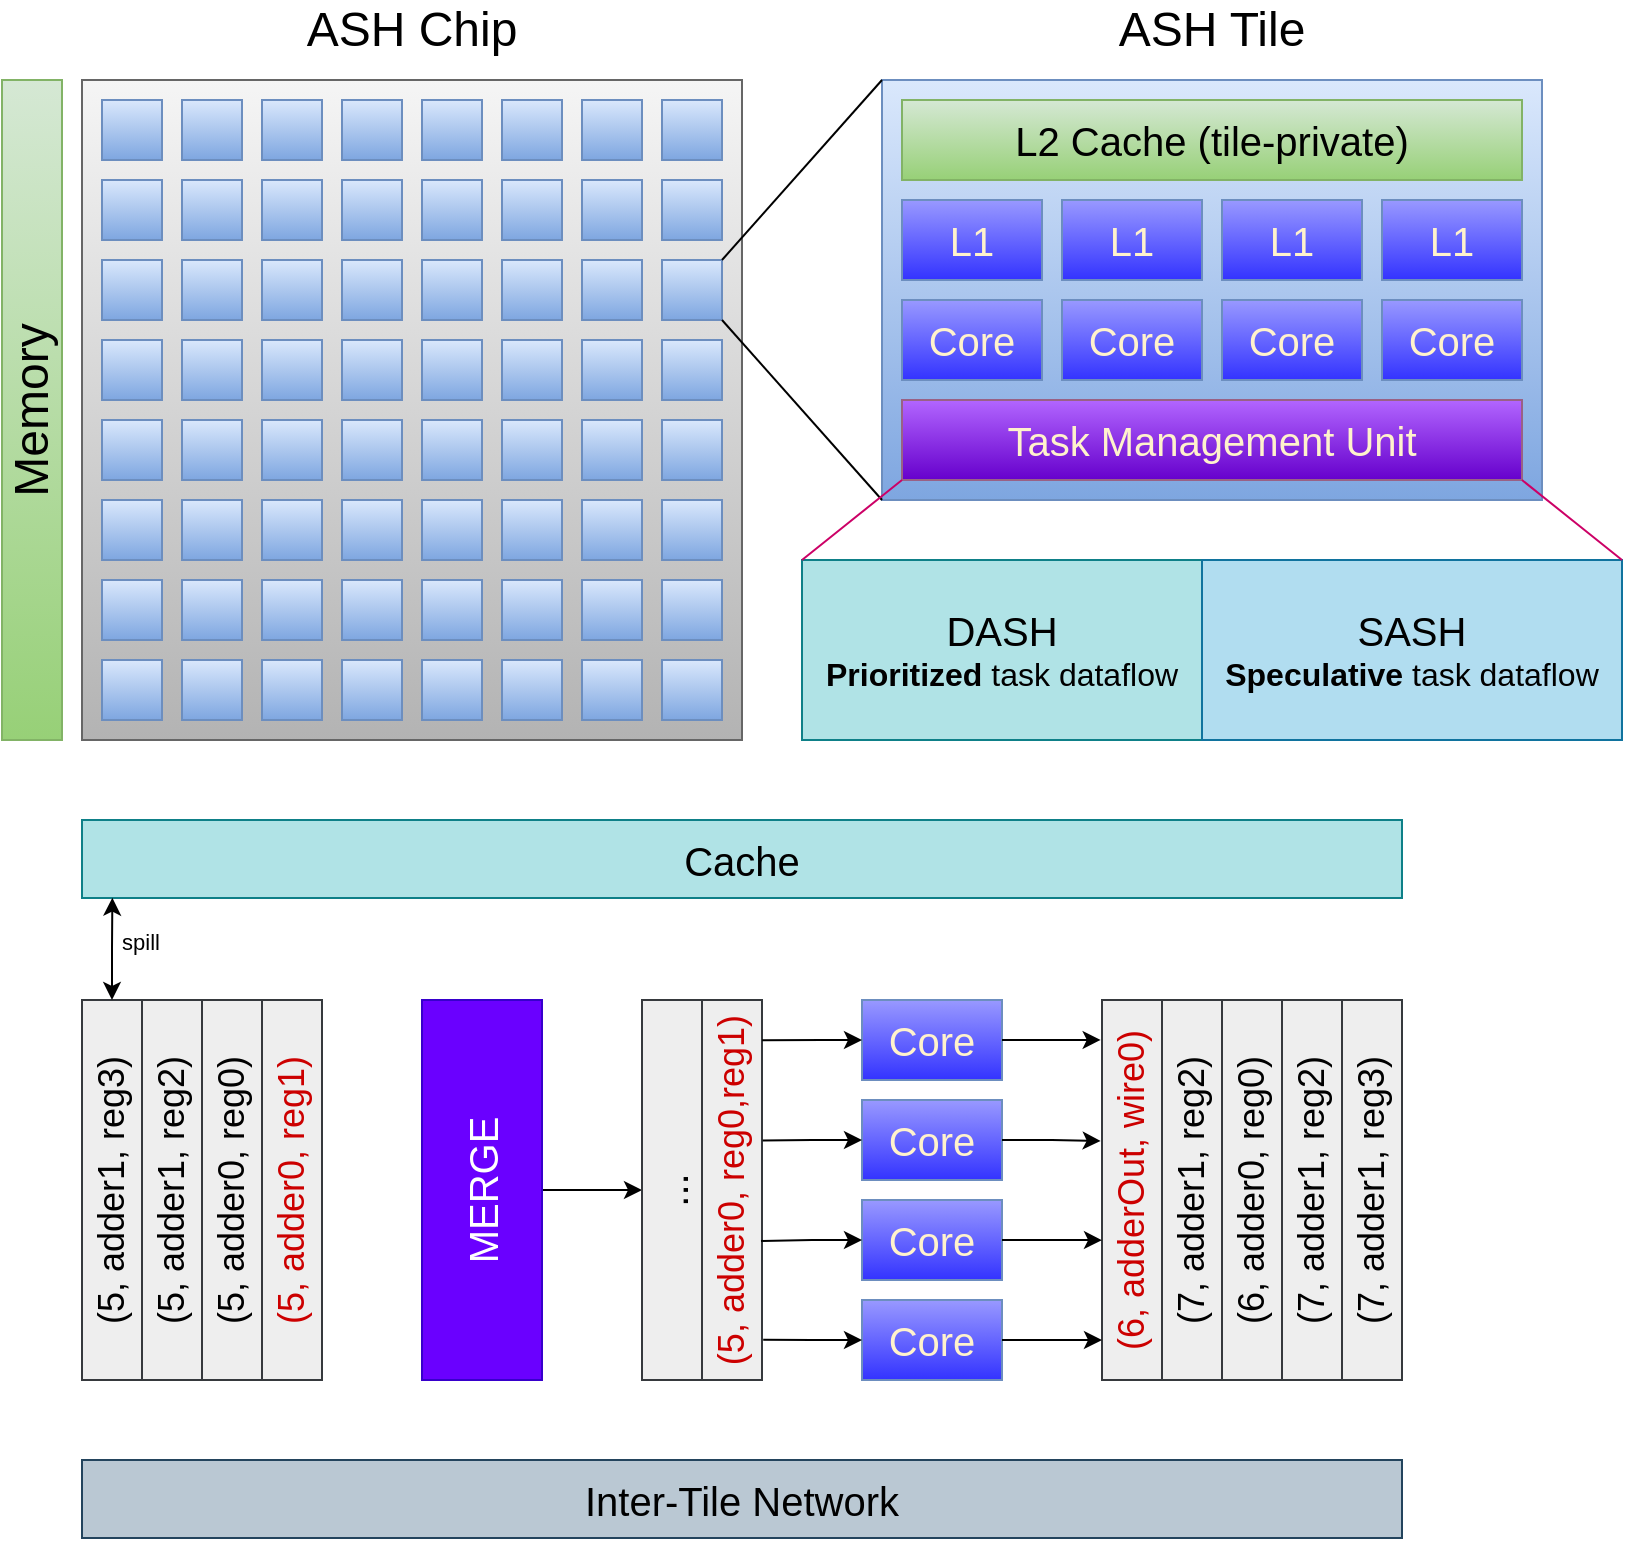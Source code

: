 <mxfile version="24.2.7" type="github">
  <diagram name="第 1 页" id="8St_zcBFbdRRsb5abixS">
    <mxGraphModel dx="989" dy="514" grid="1" gridSize="10" guides="1" tooltips="1" connect="1" arrows="1" fold="1" page="1" pageScale="1" pageWidth="1169" pageHeight="827" math="0" shadow="0">
      <root>
        <mxCell id="0" />
        <mxCell id="1" parent="0" />
        <mxCell id="dPWEsZvaNXeAhvwBhNYO-1" value="" style="rounded=0;whiteSpace=wrap;html=1;fillColor=#f5f5f5;strokeColor=#666666;gradientColor=#b3b3b3;" vertex="1" parent="1">
          <mxGeometry x="80" y="60" width="330" height="330" as="geometry" />
        </mxCell>
        <mxCell id="dPWEsZvaNXeAhvwBhNYO-2" value="" style="rounded=0;whiteSpace=wrap;html=1;fillColor=#dae8fc;gradientColor=#7ea6e0;strokeColor=#6c8ebf;" vertex="1" parent="1">
          <mxGeometry x="90" y="70" width="30" height="30" as="geometry" />
        </mxCell>
        <mxCell id="dPWEsZvaNXeAhvwBhNYO-3" value="" style="rounded=0;whiteSpace=wrap;html=1;fillColor=#dae8fc;gradientColor=#7ea6e0;strokeColor=#6c8ebf;" vertex="1" parent="1">
          <mxGeometry x="130" y="70" width="30" height="30" as="geometry" />
        </mxCell>
        <mxCell id="dPWEsZvaNXeAhvwBhNYO-4" value="" style="rounded=0;whiteSpace=wrap;html=1;fillColor=#dae8fc;gradientColor=#7ea6e0;strokeColor=#6c8ebf;" vertex="1" parent="1">
          <mxGeometry x="170" y="70" width="30" height="30" as="geometry" />
        </mxCell>
        <mxCell id="dPWEsZvaNXeAhvwBhNYO-5" value="" style="rounded=0;whiteSpace=wrap;html=1;fillColor=#dae8fc;gradientColor=#7ea6e0;strokeColor=#6c8ebf;" vertex="1" parent="1">
          <mxGeometry x="210" y="70" width="30" height="30" as="geometry" />
        </mxCell>
        <mxCell id="dPWEsZvaNXeAhvwBhNYO-6" value="" style="rounded=0;whiteSpace=wrap;html=1;fillColor=#dae8fc;gradientColor=#7ea6e0;strokeColor=#6c8ebf;" vertex="1" parent="1">
          <mxGeometry x="250" y="70" width="30" height="30" as="geometry" />
        </mxCell>
        <mxCell id="dPWEsZvaNXeAhvwBhNYO-7" value="" style="rounded=0;whiteSpace=wrap;html=1;fillColor=#dae8fc;gradientColor=#7ea6e0;strokeColor=#6c8ebf;" vertex="1" parent="1">
          <mxGeometry x="290" y="70" width="30" height="30" as="geometry" />
        </mxCell>
        <mxCell id="dPWEsZvaNXeAhvwBhNYO-8" value="" style="rounded=0;whiteSpace=wrap;html=1;fillColor=#dae8fc;gradientColor=#7ea6e0;strokeColor=#6c8ebf;" vertex="1" parent="1">
          <mxGeometry x="330" y="70" width="30" height="30" as="geometry" />
        </mxCell>
        <mxCell id="dPWEsZvaNXeAhvwBhNYO-9" value="" style="rounded=0;whiteSpace=wrap;html=1;fillColor=#dae8fc;gradientColor=#7ea6e0;strokeColor=#6c8ebf;" vertex="1" parent="1">
          <mxGeometry x="370" y="70" width="30" height="30" as="geometry" />
        </mxCell>
        <mxCell id="dPWEsZvaNXeAhvwBhNYO-10" value="" style="rounded=0;whiteSpace=wrap;html=1;fillColor=#dae8fc;gradientColor=#7ea6e0;strokeColor=#6c8ebf;" vertex="1" parent="1">
          <mxGeometry x="90" y="110" width="30" height="30" as="geometry" />
        </mxCell>
        <mxCell id="dPWEsZvaNXeAhvwBhNYO-11" value="" style="rounded=0;whiteSpace=wrap;html=1;fillColor=#dae8fc;gradientColor=#7ea6e0;strokeColor=#6c8ebf;" vertex="1" parent="1">
          <mxGeometry x="130" y="110" width="30" height="30" as="geometry" />
        </mxCell>
        <mxCell id="dPWEsZvaNXeAhvwBhNYO-12" value="" style="rounded=0;whiteSpace=wrap;html=1;fillColor=#dae8fc;gradientColor=#7ea6e0;strokeColor=#6c8ebf;" vertex="1" parent="1">
          <mxGeometry x="170" y="110" width="30" height="30" as="geometry" />
        </mxCell>
        <mxCell id="dPWEsZvaNXeAhvwBhNYO-13" value="" style="rounded=0;whiteSpace=wrap;html=1;fillColor=#dae8fc;gradientColor=#7ea6e0;strokeColor=#6c8ebf;" vertex="1" parent="1">
          <mxGeometry x="210" y="110" width="30" height="30" as="geometry" />
        </mxCell>
        <mxCell id="dPWEsZvaNXeAhvwBhNYO-14" value="" style="rounded=0;whiteSpace=wrap;html=1;fillColor=#dae8fc;gradientColor=#7ea6e0;strokeColor=#6c8ebf;" vertex="1" parent="1">
          <mxGeometry x="250" y="110" width="30" height="30" as="geometry" />
        </mxCell>
        <mxCell id="dPWEsZvaNXeAhvwBhNYO-15" value="" style="rounded=0;whiteSpace=wrap;html=1;fillColor=#dae8fc;gradientColor=#7ea6e0;strokeColor=#6c8ebf;" vertex="1" parent="1">
          <mxGeometry x="290" y="110" width="30" height="30" as="geometry" />
        </mxCell>
        <mxCell id="dPWEsZvaNXeAhvwBhNYO-16" value="" style="rounded=0;whiteSpace=wrap;html=1;fillColor=#dae8fc;gradientColor=#7ea6e0;strokeColor=#6c8ebf;" vertex="1" parent="1">
          <mxGeometry x="330" y="110" width="30" height="30" as="geometry" />
        </mxCell>
        <mxCell id="dPWEsZvaNXeAhvwBhNYO-17" value="" style="rounded=0;whiteSpace=wrap;html=1;fillColor=#dae8fc;gradientColor=#7ea6e0;strokeColor=#6c8ebf;" vertex="1" parent="1">
          <mxGeometry x="370" y="110" width="30" height="30" as="geometry" />
        </mxCell>
        <mxCell id="dPWEsZvaNXeAhvwBhNYO-18" value="" style="rounded=0;whiteSpace=wrap;html=1;fillColor=#dae8fc;gradientColor=#7ea6e0;strokeColor=#6c8ebf;" vertex="1" parent="1">
          <mxGeometry x="90" y="150" width="30" height="30" as="geometry" />
        </mxCell>
        <mxCell id="dPWEsZvaNXeAhvwBhNYO-19" value="" style="rounded=0;whiteSpace=wrap;html=1;fillColor=#dae8fc;gradientColor=#7ea6e0;strokeColor=#6c8ebf;" vertex="1" parent="1">
          <mxGeometry x="130" y="150" width="30" height="30" as="geometry" />
        </mxCell>
        <mxCell id="dPWEsZvaNXeAhvwBhNYO-20" value="" style="rounded=0;whiteSpace=wrap;html=1;fillColor=#dae8fc;gradientColor=#7ea6e0;strokeColor=#6c8ebf;" vertex="1" parent="1">
          <mxGeometry x="170" y="150" width="30" height="30" as="geometry" />
        </mxCell>
        <mxCell id="dPWEsZvaNXeAhvwBhNYO-21" value="" style="rounded=0;whiteSpace=wrap;html=1;fillColor=#dae8fc;gradientColor=#7ea6e0;strokeColor=#6c8ebf;" vertex="1" parent="1">
          <mxGeometry x="210" y="150" width="30" height="30" as="geometry" />
        </mxCell>
        <mxCell id="dPWEsZvaNXeAhvwBhNYO-22" value="" style="rounded=0;whiteSpace=wrap;html=1;fillColor=#dae8fc;gradientColor=#7ea6e0;strokeColor=#6c8ebf;" vertex="1" parent="1">
          <mxGeometry x="250" y="150" width="30" height="30" as="geometry" />
        </mxCell>
        <mxCell id="dPWEsZvaNXeAhvwBhNYO-23" value="" style="rounded=0;whiteSpace=wrap;html=1;fillColor=#dae8fc;gradientColor=#7ea6e0;strokeColor=#6c8ebf;" vertex="1" parent="1">
          <mxGeometry x="290" y="150" width="30" height="30" as="geometry" />
        </mxCell>
        <mxCell id="dPWEsZvaNXeAhvwBhNYO-24" value="" style="rounded=0;whiteSpace=wrap;html=1;fillColor=#dae8fc;gradientColor=#7ea6e0;strokeColor=#6c8ebf;" vertex="1" parent="1">
          <mxGeometry x="330" y="150" width="30" height="30" as="geometry" />
        </mxCell>
        <mxCell id="dPWEsZvaNXeAhvwBhNYO-25" value="" style="rounded=0;whiteSpace=wrap;html=1;fillColor=#dae8fc;gradientColor=#7ea6e0;strokeColor=#6c8ebf;" vertex="1" parent="1">
          <mxGeometry x="370" y="150" width="30" height="30" as="geometry" />
        </mxCell>
        <mxCell id="dPWEsZvaNXeAhvwBhNYO-26" value="" style="rounded=0;whiteSpace=wrap;html=1;fillColor=#dae8fc;gradientColor=#7ea6e0;strokeColor=#6c8ebf;" vertex="1" parent="1">
          <mxGeometry x="90" y="190" width="30" height="30" as="geometry" />
        </mxCell>
        <mxCell id="dPWEsZvaNXeAhvwBhNYO-27" value="" style="rounded=0;whiteSpace=wrap;html=1;fillColor=#dae8fc;gradientColor=#7ea6e0;strokeColor=#6c8ebf;" vertex="1" parent="1">
          <mxGeometry x="130" y="190" width="30" height="30" as="geometry" />
        </mxCell>
        <mxCell id="dPWEsZvaNXeAhvwBhNYO-28" value="" style="rounded=0;whiteSpace=wrap;html=1;fillColor=#dae8fc;gradientColor=#7ea6e0;strokeColor=#6c8ebf;" vertex="1" parent="1">
          <mxGeometry x="170" y="190" width="30" height="30" as="geometry" />
        </mxCell>
        <mxCell id="dPWEsZvaNXeAhvwBhNYO-29" value="" style="rounded=0;whiteSpace=wrap;html=1;fillColor=#dae8fc;gradientColor=#7ea6e0;strokeColor=#6c8ebf;" vertex="1" parent="1">
          <mxGeometry x="210" y="190" width="30" height="30" as="geometry" />
        </mxCell>
        <mxCell id="dPWEsZvaNXeAhvwBhNYO-30" value="" style="rounded=0;whiteSpace=wrap;html=1;fillColor=#dae8fc;gradientColor=#7ea6e0;strokeColor=#6c8ebf;" vertex="1" parent="1">
          <mxGeometry x="250" y="190" width="30" height="30" as="geometry" />
        </mxCell>
        <mxCell id="dPWEsZvaNXeAhvwBhNYO-31" value="" style="rounded=0;whiteSpace=wrap;html=1;fillColor=#dae8fc;gradientColor=#7ea6e0;strokeColor=#6c8ebf;" vertex="1" parent="1">
          <mxGeometry x="290" y="190" width="30" height="30" as="geometry" />
        </mxCell>
        <mxCell id="dPWEsZvaNXeAhvwBhNYO-32" value="" style="rounded=0;whiteSpace=wrap;html=1;fillColor=#dae8fc;gradientColor=#7ea6e0;strokeColor=#6c8ebf;" vertex="1" parent="1">
          <mxGeometry x="330" y="190" width="30" height="30" as="geometry" />
        </mxCell>
        <mxCell id="dPWEsZvaNXeAhvwBhNYO-33" value="" style="rounded=0;whiteSpace=wrap;html=1;fillColor=#dae8fc;gradientColor=#7ea6e0;strokeColor=#6c8ebf;" vertex="1" parent="1">
          <mxGeometry x="370" y="190" width="30" height="30" as="geometry" />
        </mxCell>
        <mxCell id="dPWEsZvaNXeAhvwBhNYO-34" value="" style="rounded=0;whiteSpace=wrap;html=1;fillColor=#dae8fc;gradientColor=#7ea6e0;strokeColor=#6c8ebf;" vertex="1" parent="1">
          <mxGeometry x="90" y="230" width="30" height="30" as="geometry" />
        </mxCell>
        <mxCell id="dPWEsZvaNXeAhvwBhNYO-35" value="" style="rounded=0;whiteSpace=wrap;html=1;fillColor=#dae8fc;gradientColor=#7ea6e0;strokeColor=#6c8ebf;" vertex="1" parent="1">
          <mxGeometry x="130" y="230" width="30" height="30" as="geometry" />
        </mxCell>
        <mxCell id="dPWEsZvaNXeAhvwBhNYO-36" value="" style="rounded=0;whiteSpace=wrap;html=1;fillColor=#dae8fc;gradientColor=#7ea6e0;strokeColor=#6c8ebf;" vertex="1" parent="1">
          <mxGeometry x="170" y="230" width="30" height="30" as="geometry" />
        </mxCell>
        <mxCell id="dPWEsZvaNXeAhvwBhNYO-37" value="" style="rounded=0;whiteSpace=wrap;html=1;fillColor=#dae8fc;gradientColor=#7ea6e0;strokeColor=#6c8ebf;" vertex="1" parent="1">
          <mxGeometry x="210" y="230" width="30" height="30" as="geometry" />
        </mxCell>
        <mxCell id="dPWEsZvaNXeAhvwBhNYO-38" value="" style="rounded=0;whiteSpace=wrap;html=1;fillColor=#dae8fc;gradientColor=#7ea6e0;strokeColor=#6c8ebf;" vertex="1" parent="1">
          <mxGeometry x="250" y="230" width="30" height="30" as="geometry" />
        </mxCell>
        <mxCell id="dPWEsZvaNXeAhvwBhNYO-39" value="" style="rounded=0;whiteSpace=wrap;html=1;fillColor=#dae8fc;gradientColor=#7ea6e0;strokeColor=#6c8ebf;" vertex="1" parent="1">
          <mxGeometry x="290" y="230" width="30" height="30" as="geometry" />
        </mxCell>
        <mxCell id="dPWEsZvaNXeAhvwBhNYO-40" value="" style="rounded=0;whiteSpace=wrap;html=1;fillColor=#dae8fc;gradientColor=#7ea6e0;strokeColor=#6c8ebf;" vertex="1" parent="1">
          <mxGeometry x="330" y="230" width="30" height="30" as="geometry" />
        </mxCell>
        <mxCell id="dPWEsZvaNXeAhvwBhNYO-41" value="" style="rounded=0;whiteSpace=wrap;html=1;fillColor=#dae8fc;gradientColor=#7ea6e0;strokeColor=#6c8ebf;" vertex="1" parent="1">
          <mxGeometry x="370" y="230" width="30" height="30" as="geometry" />
        </mxCell>
        <mxCell id="dPWEsZvaNXeAhvwBhNYO-42" value="" style="rounded=0;whiteSpace=wrap;html=1;fillColor=#dae8fc;gradientColor=#7ea6e0;strokeColor=#6c8ebf;" vertex="1" parent="1">
          <mxGeometry x="90" y="270" width="30" height="30" as="geometry" />
        </mxCell>
        <mxCell id="dPWEsZvaNXeAhvwBhNYO-43" value="" style="rounded=0;whiteSpace=wrap;html=1;fillColor=#dae8fc;gradientColor=#7ea6e0;strokeColor=#6c8ebf;" vertex="1" parent="1">
          <mxGeometry x="130" y="270" width="30" height="30" as="geometry" />
        </mxCell>
        <mxCell id="dPWEsZvaNXeAhvwBhNYO-44" value="" style="rounded=0;whiteSpace=wrap;html=1;fillColor=#dae8fc;gradientColor=#7ea6e0;strokeColor=#6c8ebf;" vertex="1" parent="1">
          <mxGeometry x="170" y="270" width="30" height="30" as="geometry" />
        </mxCell>
        <mxCell id="dPWEsZvaNXeAhvwBhNYO-45" value="" style="rounded=0;whiteSpace=wrap;html=1;fillColor=#dae8fc;gradientColor=#7ea6e0;strokeColor=#6c8ebf;" vertex="1" parent="1">
          <mxGeometry x="210" y="270" width="30" height="30" as="geometry" />
        </mxCell>
        <mxCell id="dPWEsZvaNXeAhvwBhNYO-46" value="" style="rounded=0;whiteSpace=wrap;html=1;fillColor=#dae8fc;gradientColor=#7ea6e0;strokeColor=#6c8ebf;" vertex="1" parent="1">
          <mxGeometry x="250" y="270" width="30" height="30" as="geometry" />
        </mxCell>
        <mxCell id="dPWEsZvaNXeAhvwBhNYO-47" value="" style="rounded=0;whiteSpace=wrap;html=1;fillColor=#dae8fc;gradientColor=#7ea6e0;strokeColor=#6c8ebf;" vertex="1" parent="1">
          <mxGeometry x="290" y="270" width="30" height="30" as="geometry" />
        </mxCell>
        <mxCell id="dPWEsZvaNXeAhvwBhNYO-48" value="" style="rounded=0;whiteSpace=wrap;html=1;fillColor=#dae8fc;gradientColor=#7ea6e0;strokeColor=#6c8ebf;" vertex="1" parent="1">
          <mxGeometry x="330" y="270" width="30" height="30" as="geometry" />
        </mxCell>
        <mxCell id="dPWEsZvaNXeAhvwBhNYO-49" value="" style="rounded=0;whiteSpace=wrap;html=1;fillColor=#dae8fc;gradientColor=#7ea6e0;strokeColor=#6c8ebf;" vertex="1" parent="1">
          <mxGeometry x="370" y="270" width="30" height="30" as="geometry" />
        </mxCell>
        <mxCell id="dPWEsZvaNXeAhvwBhNYO-50" value="" style="rounded=0;whiteSpace=wrap;html=1;fillColor=#dae8fc;gradientColor=#7ea6e0;strokeColor=#6c8ebf;" vertex="1" parent="1">
          <mxGeometry x="90" y="310" width="30" height="30" as="geometry" />
        </mxCell>
        <mxCell id="dPWEsZvaNXeAhvwBhNYO-51" value="" style="rounded=0;whiteSpace=wrap;html=1;fillColor=#dae8fc;gradientColor=#7ea6e0;strokeColor=#6c8ebf;" vertex="1" parent="1">
          <mxGeometry x="130" y="310" width="30" height="30" as="geometry" />
        </mxCell>
        <mxCell id="dPWEsZvaNXeAhvwBhNYO-52" value="" style="rounded=0;whiteSpace=wrap;html=1;fillColor=#dae8fc;gradientColor=#7ea6e0;strokeColor=#6c8ebf;" vertex="1" parent="1">
          <mxGeometry x="170" y="310" width="30" height="30" as="geometry" />
        </mxCell>
        <mxCell id="dPWEsZvaNXeAhvwBhNYO-53" value="" style="rounded=0;whiteSpace=wrap;html=1;fillColor=#dae8fc;gradientColor=#7ea6e0;strokeColor=#6c8ebf;" vertex="1" parent="1">
          <mxGeometry x="210" y="310" width="30" height="30" as="geometry" />
        </mxCell>
        <mxCell id="dPWEsZvaNXeAhvwBhNYO-54" value="" style="rounded=0;whiteSpace=wrap;html=1;fillColor=#dae8fc;gradientColor=#7ea6e0;strokeColor=#6c8ebf;" vertex="1" parent="1">
          <mxGeometry x="250" y="310" width="30" height="30" as="geometry" />
        </mxCell>
        <mxCell id="dPWEsZvaNXeAhvwBhNYO-55" value="" style="rounded=0;whiteSpace=wrap;html=1;fillColor=#dae8fc;gradientColor=#7ea6e0;strokeColor=#6c8ebf;" vertex="1" parent="1">
          <mxGeometry x="290" y="310" width="30" height="30" as="geometry" />
        </mxCell>
        <mxCell id="dPWEsZvaNXeAhvwBhNYO-56" value="" style="rounded=0;whiteSpace=wrap;html=1;fillColor=#dae8fc;gradientColor=#7ea6e0;strokeColor=#6c8ebf;" vertex="1" parent="1">
          <mxGeometry x="330" y="310" width="30" height="30" as="geometry" />
        </mxCell>
        <mxCell id="dPWEsZvaNXeAhvwBhNYO-57" value="" style="rounded=0;whiteSpace=wrap;html=1;fillColor=#dae8fc;gradientColor=#7ea6e0;strokeColor=#6c8ebf;" vertex="1" parent="1">
          <mxGeometry x="370" y="310" width="30" height="30" as="geometry" />
        </mxCell>
        <mxCell id="dPWEsZvaNXeAhvwBhNYO-58" value="" style="rounded=0;whiteSpace=wrap;html=1;fillColor=#dae8fc;gradientColor=#7ea6e0;strokeColor=#6c8ebf;" vertex="1" parent="1">
          <mxGeometry x="90" y="350" width="30" height="30" as="geometry" />
        </mxCell>
        <mxCell id="dPWEsZvaNXeAhvwBhNYO-59" value="" style="rounded=0;whiteSpace=wrap;html=1;fillColor=#dae8fc;gradientColor=#7ea6e0;strokeColor=#6c8ebf;" vertex="1" parent="1">
          <mxGeometry x="130" y="350" width="30" height="30" as="geometry" />
        </mxCell>
        <mxCell id="dPWEsZvaNXeAhvwBhNYO-60" value="" style="rounded=0;whiteSpace=wrap;html=1;fillColor=#dae8fc;gradientColor=#7ea6e0;strokeColor=#6c8ebf;" vertex="1" parent="1">
          <mxGeometry x="170" y="350" width="30" height="30" as="geometry" />
        </mxCell>
        <mxCell id="dPWEsZvaNXeAhvwBhNYO-61" value="" style="rounded=0;whiteSpace=wrap;html=1;fillColor=#dae8fc;gradientColor=#7ea6e0;strokeColor=#6c8ebf;" vertex="1" parent="1">
          <mxGeometry x="210" y="350" width="30" height="30" as="geometry" />
        </mxCell>
        <mxCell id="dPWEsZvaNXeAhvwBhNYO-62" value="" style="rounded=0;whiteSpace=wrap;html=1;fillColor=#dae8fc;gradientColor=#7ea6e0;strokeColor=#6c8ebf;" vertex="1" parent="1">
          <mxGeometry x="250" y="350" width="30" height="30" as="geometry" />
        </mxCell>
        <mxCell id="dPWEsZvaNXeAhvwBhNYO-63" value="" style="rounded=0;whiteSpace=wrap;html=1;fillColor=#dae8fc;gradientColor=#7ea6e0;strokeColor=#6c8ebf;" vertex="1" parent="1">
          <mxGeometry x="290" y="350" width="30" height="30" as="geometry" />
        </mxCell>
        <mxCell id="dPWEsZvaNXeAhvwBhNYO-64" value="" style="rounded=0;whiteSpace=wrap;html=1;fillColor=#dae8fc;gradientColor=#7ea6e0;strokeColor=#6c8ebf;" vertex="1" parent="1">
          <mxGeometry x="330" y="350" width="30" height="30" as="geometry" />
        </mxCell>
        <mxCell id="dPWEsZvaNXeAhvwBhNYO-65" value="" style="rounded=0;whiteSpace=wrap;html=1;fillColor=#dae8fc;gradientColor=#7ea6e0;strokeColor=#6c8ebf;" vertex="1" parent="1">
          <mxGeometry x="370" y="350" width="30" height="30" as="geometry" />
        </mxCell>
        <mxCell id="dPWEsZvaNXeAhvwBhNYO-66" value="Memory" style="rounded=0;whiteSpace=wrap;html=1;horizontal=0;fontSize=24;fillColor=#d5e8d4;gradientColor=#97d077;strokeColor=#82b366;" vertex="1" parent="1">
          <mxGeometry x="40" y="60" width="30" height="330" as="geometry" />
        </mxCell>
        <mxCell id="dPWEsZvaNXeAhvwBhNYO-67" value="ASH Chip" style="text;html=1;align=center;verticalAlign=middle;whiteSpace=wrap;rounded=0;fontSize=24;fontStyle=0" vertex="1" parent="1">
          <mxGeometry x="170" y="20" width="150" height="30" as="geometry" />
        </mxCell>
        <mxCell id="dPWEsZvaNXeAhvwBhNYO-68" value="" style="rounded=0;whiteSpace=wrap;html=1;fillColor=#dae8fc;strokeColor=#6c8ebf;gradientColor=#7ea6e0;" vertex="1" parent="1">
          <mxGeometry x="480" y="60" width="330" height="210" as="geometry" />
        </mxCell>
        <mxCell id="dPWEsZvaNXeAhvwBhNYO-69" value="" style="endArrow=none;html=1;rounded=0;entryX=0;entryY=0;entryDx=0;entryDy=0;exitX=1;exitY=0;exitDx=0;exitDy=0;" edge="1" parent="1" source="dPWEsZvaNXeAhvwBhNYO-25" target="dPWEsZvaNXeAhvwBhNYO-68">
          <mxGeometry width="50" height="50" relative="1" as="geometry">
            <mxPoint x="400" y="150" as="sourcePoint" />
            <mxPoint x="450" y="100" as="targetPoint" />
          </mxGeometry>
        </mxCell>
        <mxCell id="dPWEsZvaNXeAhvwBhNYO-70" value="" style="endArrow=none;html=1;rounded=0;entryX=0;entryY=1;entryDx=0;entryDy=0;exitX=1;exitY=1;exitDx=0;exitDy=0;" edge="1" parent="1" source="dPWEsZvaNXeAhvwBhNYO-25" target="dPWEsZvaNXeAhvwBhNYO-68">
          <mxGeometry width="50" height="50" relative="1" as="geometry">
            <mxPoint x="410" y="160" as="sourcePoint" />
            <mxPoint x="490" y="70" as="targetPoint" />
          </mxGeometry>
        </mxCell>
        <mxCell id="dPWEsZvaNXeAhvwBhNYO-71" value="L2 Cache (tile-private)" style="rounded=0;whiteSpace=wrap;html=1;fillColor=#d5e8d4;gradientColor=#97d077;strokeColor=#82b366;fontSize=20;" vertex="1" parent="1">
          <mxGeometry x="490" y="70" width="310" height="40" as="geometry" />
        </mxCell>
        <mxCell id="dPWEsZvaNXeAhvwBhNYO-72" value="ASH Tile" style="text;html=1;align=center;verticalAlign=middle;whiteSpace=wrap;rounded=0;fontSize=24;fontStyle=0" vertex="1" parent="1">
          <mxGeometry x="570" y="20" width="150" height="30" as="geometry" />
        </mxCell>
        <mxCell id="dPWEsZvaNXeAhvwBhNYO-73" value="L1" style="rounded=0;whiteSpace=wrap;html=1;fillColor=#9999FF;gradientColor=#3333FF;strokeColor=#6c8ebf;fontSize=20;fontColor=#FFF2CC;" vertex="1" parent="1">
          <mxGeometry x="490" y="120" width="70" height="40" as="geometry" />
        </mxCell>
        <mxCell id="dPWEsZvaNXeAhvwBhNYO-74" value="L1" style="rounded=0;whiteSpace=wrap;html=1;fillColor=#9999FF;gradientColor=#3333FF;strokeColor=#6c8ebf;fontSize=20;fontColor=#FFF2CC;" vertex="1" parent="1">
          <mxGeometry x="570" y="120" width="70" height="40" as="geometry" />
        </mxCell>
        <mxCell id="dPWEsZvaNXeAhvwBhNYO-75" value="L1" style="rounded=0;whiteSpace=wrap;html=1;fillColor=#9999FF;gradientColor=#3333FF;strokeColor=#6c8ebf;fontSize=20;fontColor=#FFF2CC;" vertex="1" parent="1">
          <mxGeometry x="650" y="120" width="70" height="40" as="geometry" />
        </mxCell>
        <mxCell id="dPWEsZvaNXeAhvwBhNYO-76" value="L1" style="rounded=0;whiteSpace=wrap;html=1;fillColor=#9999FF;gradientColor=#3333FF;strokeColor=#6c8ebf;fontSize=20;fontColor=#FFF2CC;" vertex="1" parent="1">
          <mxGeometry x="730" y="120" width="70" height="40" as="geometry" />
        </mxCell>
        <mxCell id="dPWEsZvaNXeAhvwBhNYO-77" value="Core" style="rounded=0;whiteSpace=wrap;html=1;fillColor=#9999FF;gradientColor=#3333FF;strokeColor=#6c8ebf;fontSize=20;fontColor=#FFF2CC;" vertex="1" parent="1">
          <mxGeometry x="490" y="170" width="70" height="40" as="geometry" />
        </mxCell>
        <mxCell id="dPWEsZvaNXeAhvwBhNYO-78" value="Core" style="rounded=0;whiteSpace=wrap;html=1;fillColor=#9999FF;gradientColor=#3333FF;strokeColor=#6c8ebf;fontSize=20;fontColor=#FFF2CC;" vertex="1" parent="1">
          <mxGeometry x="570" y="170" width="70" height="40" as="geometry" />
        </mxCell>
        <mxCell id="dPWEsZvaNXeAhvwBhNYO-79" value="Core" style="rounded=0;whiteSpace=wrap;html=1;fillColor=#9999FF;gradientColor=#3333FF;strokeColor=#6c8ebf;fontSize=20;fontColor=#FFF2CC;" vertex="1" parent="1">
          <mxGeometry x="650" y="170" width="70" height="40" as="geometry" />
        </mxCell>
        <mxCell id="dPWEsZvaNXeAhvwBhNYO-80" value="Core" style="rounded=0;whiteSpace=wrap;html=1;fillColor=#9999FF;gradientColor=#3333FF;strokeColor=#6c8ebf;fontSize=20;fontColor=#FFF2CC;" vertex="1" parent="1">
          <mxGeometry x="730" y="170" width="70" height="40" as="geometry" />
        </mxCell>
        <mxCell id="dPWEsZvaNXeAhvwBhNYO-81" value="Task Management Unit" style="rounded=0;whiteSpace=wrap;html=1;fillColor=#B266FF;gradientColor=#6600CC;strokeColor=#996185;fontSize=20;fontColor=#FFF2CC;" vertex="1" parent="1">
          <mxGeometry x="490" y="220" width="310" height="40" as="geometry" />
        </mxCell>
        <mxCell id="dPWEsZvaNXeAhvwBhNYO-82" value="&lt;font style=&quot;font-size: 20px;&quot;&gt;DASH&lt;/font&gt;&lt;div style=&quot;font-size: 16px;&quot;&gt;&lt;b&gt;Prioritized&lt;/b&gt; task dataflow&lt;/div&gt;" style="rounded=0;whiteSpace=wrap;html=1;fillColor=#b0e3e6;strokeColor=#0e8088;" vertex="1" parent="1">
          <mxGeometry x="440" y="300" width="200" height="90" as="geometry" />
        </mxCell>
        <mxCell id="dPWEsZvaNXeAhvwBhNYO-83" value="&lt;font style=&quot;font-size: 20px;&quot;&gt;SASH&lt;/font&gt;&lt;div style=&quot;font-size: 16px;&quot;&gt;&lt;b&gt;Speculative&lt;/b&gt; task dataflow&lt;/div&gt;" style="rounded=0;whiteSpace=wrap;html=1;fillColor=#b1ddf0;strokeColor=#10739e;" vertex="1" parent="1">
          <mxGeometry x="640" y="300" width="210" height="90" as="geometry" />
        </mxCell>
        <mxCell id="dPWEsZvaNXeAhvwBhNYO-84" value="" style="endArrow=none;html=1;rounded=0;entryX=0;entryY=0;entryDx=0;entryDy=0;exitX=0;exitY=1;exitDx=0;exitDy=0;fontColor=#67AB9F;strokeColor=#CC0066;" edge="1" parent="1" source="dPWEsZvaNXeAhvwBhNYO-81" target="dPWEsZvaNXeAhvwBhNYO-82">
          <mxGeometry width="50" height="50" relative="1" as="geometry">
            <mxPoint x="410" y="190" as="sourcePoint" />
            <mxPoint x="490" y="280" as="targetPoint" />
            <Array as="points" />
          </mxGeometry>
        </mxCell>
        <mxCell id="dPWEsZvaNXeAhvwBhNYO-85" value="" style="endArrow=none;html=1;rounded=0;entryX=1;entryY=0;entryDx=0;entryDy=0;exitX=1;exitY=1;exitDx=0;exitDy=0;fontColor=#67AB9F;strokeColor=#CC0066;" edge="1" parent="1" source="dPWEsZvaNXeAhvwBhNYO-81" target="dPWEsZvaNXeAhvwBhNYO-83">
          <mxGeometry width="50" height="50" relative="1" as="geometry">
            <mxPoint x="500" y="270" as="sourcePoint" />
            <mxPoint x="480" y="310" as="targetPoint" />
            <Array as="points" />
          </mxGeometry>
        </mxCell>
        <mxCell id="dPWEsZvaNXeAhvwBhNYO-86" value="(5, adder1, reg3)" style="rounded=0;whiteSpace=wrap;html=1;horizontal=0;fontSize=18;fillColor=#eeeeee;strokeColor=#36393d;" vertex="1" parent="1">
          <mxGeometry x="80" y="520" width="30" height="190" as="geometry" />
        </mxCell>
        <mxCell id="dPWEsZvaNXeAhvwBhNYO-87" value="(5, adder1, reg2)" style="rounded=0;whiteSpace=wrap;html=1;horizontal=0;fontSize=18;fillColor=#eeeeee;strokeColor=#36393d;" vertex="1" parent="1">
          <mxGeometry x="110" y="520" width="30" height="190" as="geometry" />
        </mxCell>
        <mxCell id="dPWEsZvaNXeAhvwBhNYO-88" value="(5, adder0, reg0)" style="rounded=0;whiteSpace=wrap;html=1;horizontal=0;fontSize=18;fillColor=#eeeeee;strokeColor=#36393d;" vertex="1" parent="1">
          <mxGeometry x="140" y="520" width="30" height="190" as="geometry" />
        </mxCell>
        <mxCell id="dPWEsZvaNXeAhvwBhNYO-89" value="(5, adder0, reg1)" style="rounded=0;whiteSpace=wrap;html=1;horizontal=0;fontSize=18;fillColor=#eeeeee;strokeColor=#36393d;fontColor=#CC0000;" vertex="1" parent="1">
          <mxGeometry x="170" y="520" width="30" height="190" as="geometry" />
        </mxCell>
        <mxCell id="dPWEsZvaNXeAhvwBhNYO-90" style="edgeStyle=orthogonalEdgeStyle;rounded=0;orthogonalLoop=1;jettySize=auto;html=1;entryX=0;entryY=0.5;entryDx=0;entryDy=0;" edge="1" parent="1" source="dPWEsZvaNXeAhvwBhNYO-91" target="dPWEsZvaNXeAhvwBhNYO-96">
          <mxGeometry relative="1" as="geometry" />
        </mxCell>
        <mxCell id="dPWEsZvaNXeAhvwBhNYO-91" value="MERGE" style="rounded=0;whiteSpace=wrap;html=1;horizontal=0;fontSize=20;fillColor=#6a00ff;strokeColor=#3700CC;fontColor=#ffffff;" vertex="1" parent="1">
          <mxGeometry x="250" y="520" width="60" height="190" as="geometry" />
        </mxCell>
        <mxCell id="dPWEsZvaNXeAhvwBhNYO-92" value="Core" style="rounded=0;whiteSpace=wrap;html=1;fillColor=#9999FF;gradientColor=#3333FF;strokeColor=#6c8ebf;fontSize=20;fontColor=#FFF2CC;" vertex="1" parent="1">
          <mxGeometry x="470" y="520" width="70" height="40" as="geometry" />
        </mxCell>
        <mxCell id="dPWEsZvaNXeAhvwBhNYO-93" value="Core" style="rounded=0;whiteSpace=wrap;html=1;fillColor=#9999FF;gradientColor=#3333FF;strokeColor=#6c8ebf;fontSize=20;fontColor=#FFF2CC;" vertex="1" parent="1">
          <mxGeometry x="470" y="570" width="70" height="40" as="geometry" />
        </mxCell>
        <mxCell id="dPWEsZvaNXeAhvwBhNYO-94" value="Core" style="rounded=0;whiteSpace=wrap;html=1;fillColor=#9999FF;gradientColor=#3333FF;strokeColor=#6c8ebf;fontSize=20;fontColor=#FFF2CC;" vertex="1" parent="1">
          <mxGeometry x="470" y="620" width="70" height="40" as="geometry" />
        </mxCell>
        <mxCell id="dPWEsZvaNXeAhvwBhNYO-95" value="Core" style="rounded=0;whiteSpace=wrap;html=1;fillColor=#9999FF;gradientColor=#3333FF;strokeColor=#6c8ebf;fontSize=20;fontColor=#FFF2CC;" vertex="1" parent="1">
          <mxGeometry x="470" y="670" width="70" height="40" as="geometry" />
        </mxCell>
        <mxCell id="dPWEsZvaNXeAhvwBhNYO-96" value="..." style="rounded=0;whiteSpace=wrap;html=1;horizontal=0;fontSize=20;fillColor=#eeeeee;strokeColor=#36393d;" vertex="1" parent="1">
          <mxGeometry x="360" y="520" width="30" height="190" as="geometry" />
        </mxCell>
        <mxCell id="dPWEsZvaNXeAhvwBhNYO-97" value="(5, adder0, reg0,reg1)" style="rounded=0;whiteSpace=wrap;html=1;horizontal=0;fontSize=18;fillColor=#eeeeee;strokeColor=#36393d;fontColor=#CC0000;" vertex="1" parent="1">
          <mxGeometry x="390" y="520" width="30" height="190" as="geometry" />
        </mxCell>
        <mxCell id="dPWEsZvaNXeAhvwBhNYO-98" value="(6, adderOut, wire0)" style="rounded=0;whiteSpace=wrap;html=1;horizontal=0;fontSize=18;fillColor=#eeeeee;strokeColor=#36393d;fontColor=#CC0000;" vertex="1" parent="1">
          <mxGeometry x="590" y="520" width="30" height="190" as="geometry" />
        </mxCell>
        <mxCell id="dPWEsZvaNXeAhvwBhNYO-99" value="(7, adder1, reg2)" style="rounded=0;whiteSpace=wrap;html=1;horizontal=0;fontSize=18;fillColor=#eeeeee;strokeColor=#36393d;" vertex="1" parent="1">
          <mxGeometry x="620" y="520" width="30" height="190" as="geometry" />
        </mxCell>
        <mxCell id="dPWEsZvaNXeAhvwBhNYO-100" value="(6, adder0, reg0)" style="rounded=0;whiteSpace=wrap;html=1;horizontal=0;fontSize=18;fillColor=#eeeeee;strokeColor=#36393d;" vertex="1" parent="1">
          <mxGeometry x="650" y="520" width="30" height="190" as="geometry" />
        </mxCell>
        <mxCell id="dPWEsZvaNXeAhvwBhNYO-101" value="(7, adder1, reg2)" style="rounded=0;whiteSpace=wrap;html=1;horizontal=0;fontSize=18;fillColor=#eeeeee;strokeColor=#36393d;" vertex="1" parent="1">
          <mxGeometry x="680" y="520" width="30" height="190" as="geometry" />
        </mxCell>
        <mxCell id="dPWEsZvaNXeAhvwBhNYO-102" value="(7, adder1, reg3)" style="rounded=0;whiteSpace=wrap;html=1;horizontal=0;fontSize=18;fillColor=#eeeeee;strokeColor=#36393d;" vertex="1" parent="1">
          <mxGeometry x="710" y="520" width="30" height="190" as="geometry" />
        </mxCell>
        <mxCell id="dPWEsZvaNXeAhvwBhNYO-103" value="&lt;span style=&quot;font-size: 20px;&quot;&gt;Cache&lt;/span&gt;" style="rounded=0;whiteSpace=wrap;html=1;fillColor=#b0e3e6;strokeColor=#0e8088;" vertex="1" parent="1">
          <mxGeometry x="80" y="430" width="660" height="39" as="geometry" />
        </mxCell>
        <mxCell id="dPWEsZvaNXeAhvwBhNYO-104" value="&lt;span style=&quot;font-size: 20px;&quot;&gt;Inter-Tile Network&lt;/span&gt;" style="rounded=0;whiteSpace=wrap;html=1;fillColor=#bac8d3;strokeColor=#23445d;" vertex="1" parent="1">
          <mxGeometry x="80" y="750" width="660" height="39" as="geometry" />
        </mxCell>
        <mxCell id="dPWEsZvaNXeAhvwBhNYO-105" value="spill" style="edgeStyle=orthogonalEdgeStyle;rounded=0;orthogonalLoop=1;jettySize=auto;html=1;startArrow=classic;startFill=1;entryX=0.023;entryY=0.996;entryDx=0;entryDy=0;entryPerimeter=0;" edge="1" parent="1" source="dPWEsZvaNXeAhvwBhNYO-86" target="dPWEsZvaNXeAhvwBhNYO-103">
          <mxGeometry x="0.148" y="-14" relative="1" as="geometry">
            <mxPoint x="95" y="470" as="targetPoint" />
            <mxPoint as="offset" />
          </mxGeometry>
        </mxCell>
        <mxCell id="dPWEsZvaNXeAhvwBhNYO-106" style="edgeStyle=orthogonalEdgeStyle;rounded=0;orthogonalLoop=1;jettySize=auto;html=1;exitX=1;exitY=0.5;exitDx=0;exitDy=0;entryX=-0.022;entryY=0.105;entryDx=0;entryDy=0;entryPerimeter=0;" edge="1" parent="1" source="dPWEsZvaNXeAhvwBhNYO-92" target="dPWEsZvaNXeAhvwBhNYO-98">
          <mxGeometry relative="1" as="geometry" />
        </mxCell>
        <mxCell id="dPWEsZvaNXeAhvwBhNYO-107" style="edgeStyle=orthogonalEdgeStyle;rounded=0;orthogonalLoop=1;jettySize=auto;html=1;entryX=-0.022;entryY=0.371;entryDx=0;entryDy=0;entryPerimeter=0;" edge="1" parent="1" source="dPWEsZvaNXeAhvwBhNYO-93" target="dPWEsZvaNXeAhvwBhNYO-98">
          <mxGeometry relative="1" as="geometry" />
        </mxCell>
        <mxCell id="dPWEsZvaNXeAhvwBhNYO-108" style="edgeStyle=orthogonalEdgeStyle;rounded=0;orthogonalLoop=1;jettySize=auto;html=1;exitX=1;exitY=0.5;exitDx=0;exitDy=0;entryX=0;entryY=0.632;entryDx=0;entryDy=0;entryPerimeter=0;" edge="1" parent="1" source="dPWEsZvaNXeAhvwBhNYO-94" target="dPWEsZvaNXeAhvwBhNYO-98">
          <mxGeometry relative="1" as="geometry" />
        </mxCell>
        <mxCell id="dPWEsZvaNXeAhvwBhNYO-109" style="edgeStyle=orthogonalEdgeStyle;rounded=0;orthogonalLoop=1;jettySize=auto;html=1;entryX=0;entryY=0.895;entryDx=0;entryDy=0;entryPerimeter=0;" edge="1" parent="1" source="dPWEsZvaNXeAhvwBhNYO-95" target="dPWEsZvaNXeAhvwBhNYO-98">
          <mxGeometry relative="1" as="geometry" />
        </mxCell>
        <mxCell id="dPWEsZvaNXeAhvwBhNYO-110" style="edgeStyle=orthogonalEdgeStyle;rounded=0;orthogonalLoop=1;jettySize=auto;html=1;exitX=0;exitY=0.5;exitDx=0;exitDy=0;entryX=1.002;entryY=0.106;entryDx=0;entryDy=0;entryPerimeter=0;startArrow=classic;startFill=1;endArrow=none;endFill=0;" edge="1" parent="1" source="dPWEsZvaNXeAhvwBhNYO-92" target="dPWEsZvaNXeAhvwBhNYO-97">
          <mxGeometry relative="1" as="geometry">
            <Array as="points">
              <mxPoint x="450" y="540" />
            </Array>
          </mxGeometry>
        </mxCell>
        <mxCell id="dPWEsZvaNXeAhvwBhNYO-111" style="edgeStyle=orthogonalEdgeStyle;rounded=0;orthogonalLoop=1;jettySize=auto;html=1;exitX=0;exitY=0.5;exitDx=0;exitDy=0;entryX=1.011;entryY=0.37;entryDx=0;entryDy=0;entryPerimeter=0;startArrow=classic;startFill=1;endArrow=none;endFill=0;" edge="1" parent="1" source="dPWEsZvaNXeAhvwBhNYO-93" target="dPWEsZvaNXeAhvwBhNYO-97">
          <mxGeometry relative="1" as="geometry" />
        </mxCell>
        <mxCell id="dPWEsZvaNXeAhvwBhNYO-112" style="edgeStyle=orthogonalEdgeStyle;rounded=0;orthogonalLoop=1;jettySize=auto;html=1;exitX=0;exitY=0.5;exitDx=0;exitDy=0;entryX=0.983;entryY=0.634;entryDx=0;entryDy=0;entryPerimeter=0;startArrow=classic;startFill=1;endArrow=none;endFill=0;" edge="1" parent="1" source="dPWEsZvaNXeAhvwBhNYO-94" target="dPWEsZvaNXeAhvwBhNYO-97">
          <mxGeometry relative="1" as="geometry" />
        </mxCell>
        <mxCell id="dPWEsZvaNXeAhvwBhNYO-113" style="edgeStyle=orthogonalEdgeStyle;rounded=0;orthogonalLoop=1;jettySize=auto;html=1;exitX=0;exitY=0.5;exitDx=0;exitDy=0;entryX=1.02;entryY=0.894;entryDx=0;entryDy=0;entryPerimeter=0;startArrow=classic;startFill=1;endArrow=none;endFill=0;" edge="1" parent="1" source="dPWEsZvaNXeAhvwBhNYO-95" target="dPWEsZvaNXeAhvwBhNYO-97">
          <mxGeometry relative="1" as="geometry" />
        </mxCell>
      </root>
    </mxGraphModel>
  </diagram>
</mxfile>
